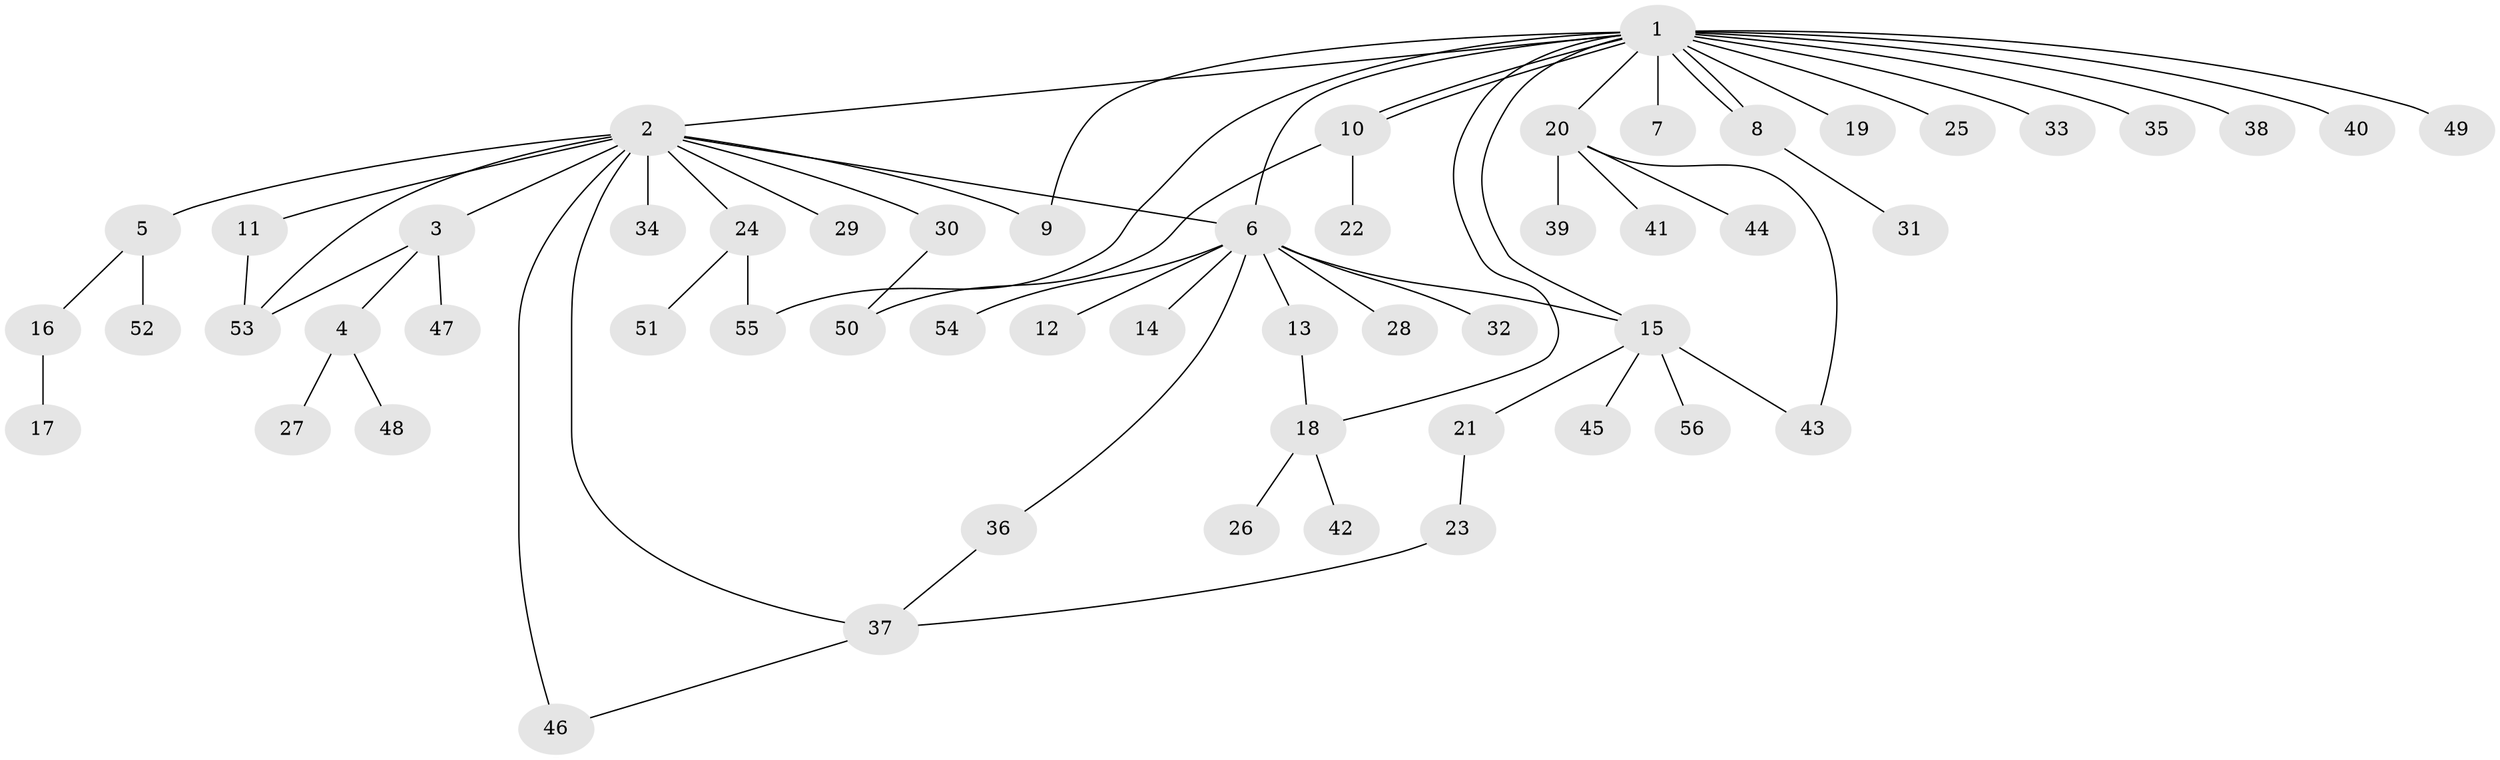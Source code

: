 // coarse degree distribution, {18: 0.03571428571428571, 11: 0.03571428571428571, 4: 0.03571428571428571, 2: 0.32142857142857145, 6: 0.03571428571428571, 1: 0.5, 3: 0.03571428571428571}
// Generated by graph-tools (version 1.1) at 2025/18/03/04/25 18:18:11]
// undirected, 56 vertices, 69 edges
graph export_dot {
graph [start="1"]
  node [color=gray90,style=filled];
  1;
  2;
  3;
  4;
  5;
  6;
  7;
  8;
  9;
  10;
  11;
  12;
  13;
  14;
  15;
  16;
  17;
  18;
  19;
  20;
  21;
  22;
  23;
  24;
  25;
  26;
  27;
  28;
  29;
  30;
  31;
  32;
  33;
  34;
  35;
  36;
  37;
  38;
  39;
  40;
  41;
  42;
  43;
  44;
  45;
  46;
  47;
  48;
  49;
  50;
  51;
  52;
  53;
  54;
  55;
  56;
  1 -- 2;
  1 -- 6;
  1 -- 7;
  1 -- 8;
  1 -- 8;
  1 -- 9;
  1 -- 10;
  1 -- 10;
  1 -- 15;
  1 -- 18;
  1 -- 19;
  1 -- 20;
  1 -- 25;
  1 -- 33;
  1 -- 35;
  1 -- 38;
  1 -- 40;
  1 -- 49;
  1 -- 55;
  2 -- 3;
  2 -- 5;
  2 -- 6;
  2 -- 9;
  2 -- 11;
  2 -- 24;
  2 -- 29;
  2 -- 30;
  2 -- 34;
  2 -- 37;
  2 -- 46;
  2 -- 53;
  3 -- 4;
  3 -- 47;
  3 -- 53;
  4 -- 27;
  4 -- 48;
  5 -- 16;
  5 -- 52;
  6 -- 12;
  6 -- 13;
  6 -- 14;
  6 -- 15;
  6 -- 28;
  6 -- 32;
  6 -- 36;
  6 -- 54;
  8 -- 31;
  10 -- 22;
  10 -- 50;
  11 -- 53;
  13 -- 18;
  15 -- 21;
  15 -- 43;
  15 -- 45;
  15 -- 56;
  16 -- 17;
  18 -- 26;
  18 -- 42;
  20 -- 39;
  20 -- 41;
  20 -- 43;
  20 -- 44;
  21 -- 23;
  23 -- 37;
  24 -- 51;
  24 -- 55;
  30 -- 50;
  36 -- 37;
  37 -- 46;
}
